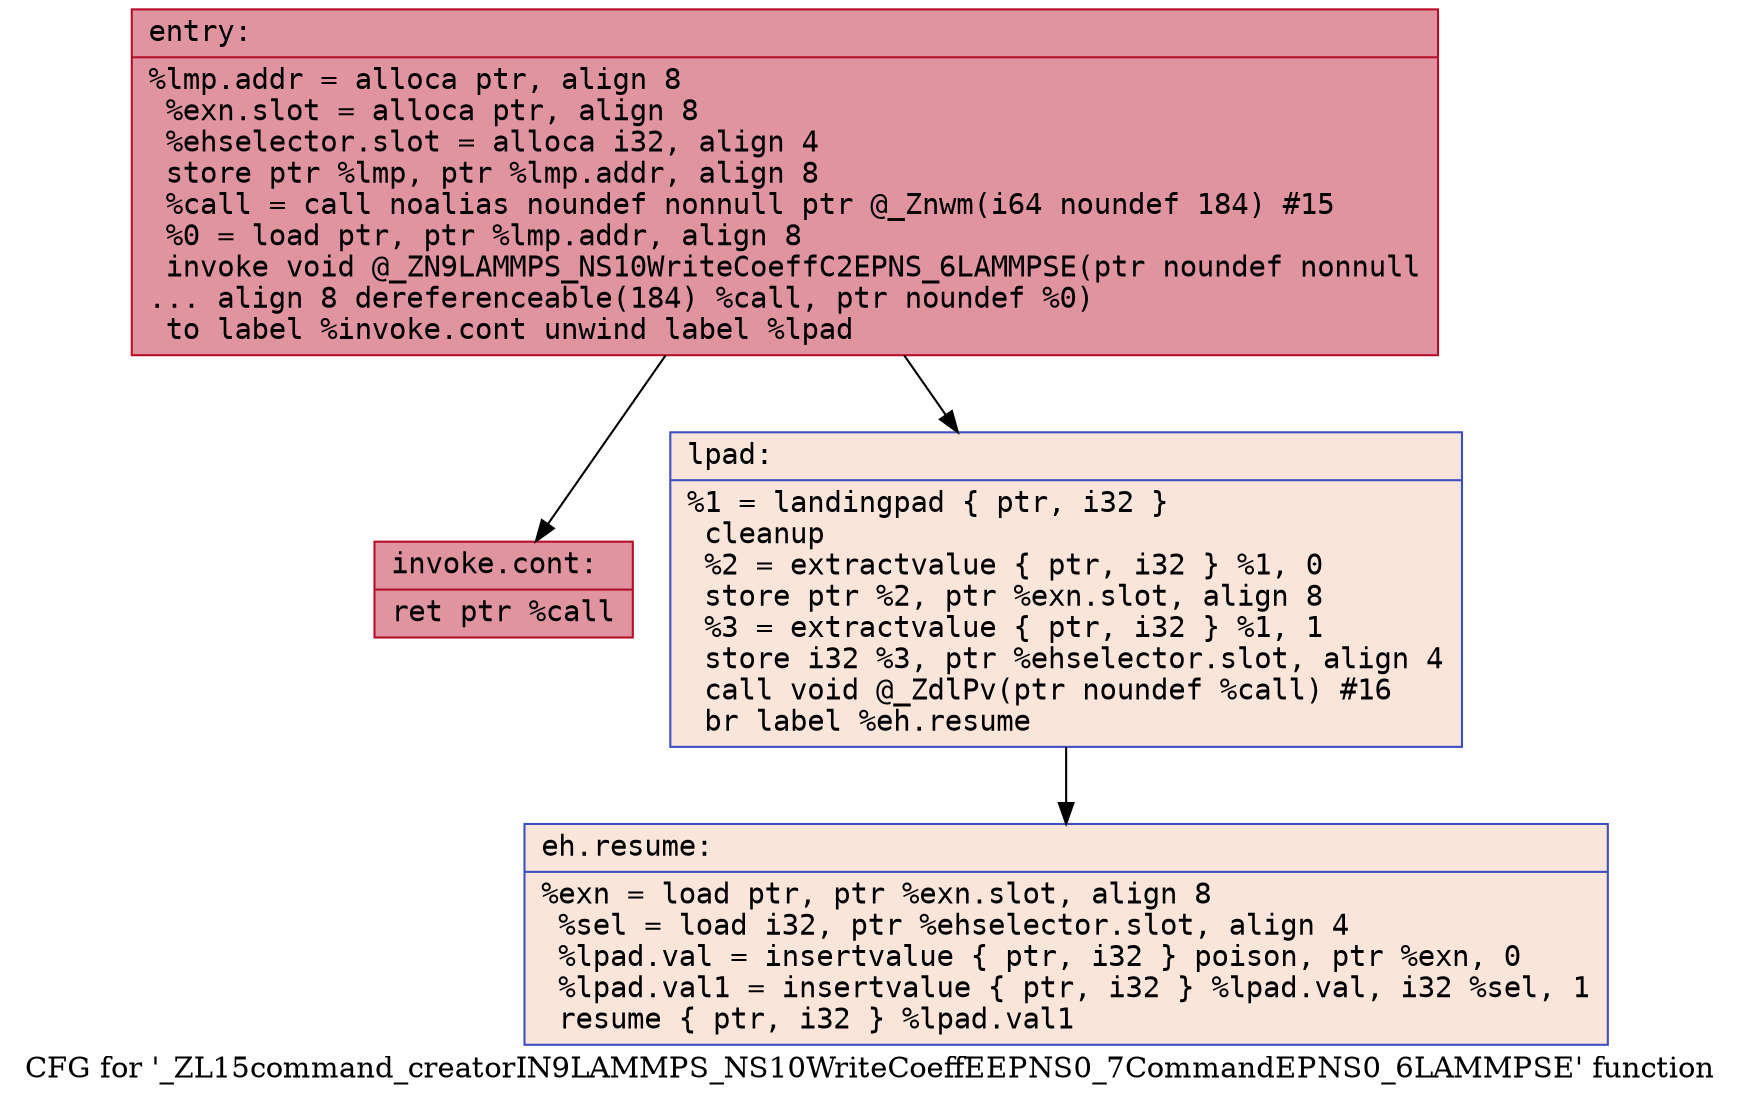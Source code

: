digraph "CFG for '_ZL15command_creatorIN9LAMMPS_NS10WriteCoeffEEPNS0_7CommandEPNS0_6LAMMPSE' function" {
	label="CFG for '_ZL15command_creatorIN9LAMMPS_NS10WriteCoeffEEPNS0_7CommandEPNS0_6LAMMPSE' function";

	Node0x5628734c14b0 [shape=record,color="#b70d28ff", style=filled, fillcolor="#b70d2870" fontname="Courier",label="{entry:\l|  %lmp.addr = alloca ptr, align 8\l  %exn.slot = alloca ptr, align 8\l  %ehselector.slot = alloca i32, align 4\l  store ptr %lmp, ptr %lmp.addr, align 8\l  %call = call noalias noundef nonnull ptr @_Znwm(i64 noundef 184) #15\l  %0 = load ptr, ptr %lmp.addr, align 8\l  invoke void @_ZN9LAMMPS_NS10WriteCoeffC2EPNS_6LAMMPSE(ptr noundef nonnull\l... align 8 dereferenceable(184) %call, ptr noundef %0)\l          to label %invoke.cont unwind label %lpad\l}"];
	Node0x5628734c14b0 -> Node0x5628734c18c0[tooltip="entry -> invoke.cont\nProbability 100.00%" ];
	Node0x5628734c14b0 -> Node0x5628734c1940[tooltip="entry -> lpad\nProbability 0.00%" ];
	Node0x5628734c18c0 [shape=record,color="#b70d28ff", style=filled, fillcolor="#b70d2870" fontname="Courier",label="{invoke.cont:\l|  ret ptr %call\l}"];
	Node0x5628734c1940 [shape=record,color="#3d50c3ff", style=filled, fillcolor="#f4c5ad70" fontname="Courier",label="{lpad:\l|  %1 = landingpad \{ ptr, i32 \}\l          cleanup\l  %2 = extractvalue \{ ptr, i32 \} %1, 0\l  store ptr %2, ptr %exn.slot, align 8\l  %3 = extractvalue \{ ptr, i32 \} %1, 1\l  store i32 %3, ptr %ehselector.slot, align 4\l  call void @_ZdlPv(ptr noundef %call) #16\l  br label %eh.resume\l}"];
	Node0x5628734c1940 -> Node0x5628734c2010[tooltip="lpad -> eh.resume\nProbability 100.00%" ];
	Node0x5628734c2010 [shape=record,color="#3d50c3ff", style=filled, fillcolor="#f4c5ad70" fontname="Courier",label="{eh.resume:\l|  %exn = load ptr, ptr %exn.slot, align 8\l  %sel = load i32, ptr %ehselector.slot, align 4\l  %lpad.val = insertvalue \{ ptr, i32 \} poison, ptr %exn, 0\l  %lpad.val1 = insertvalue \{ ptr, i32 \} %lpad.val, i32 %sel, 1\l  resume \{ ptr, i32 \} %lpad.val1\l}"];
}
